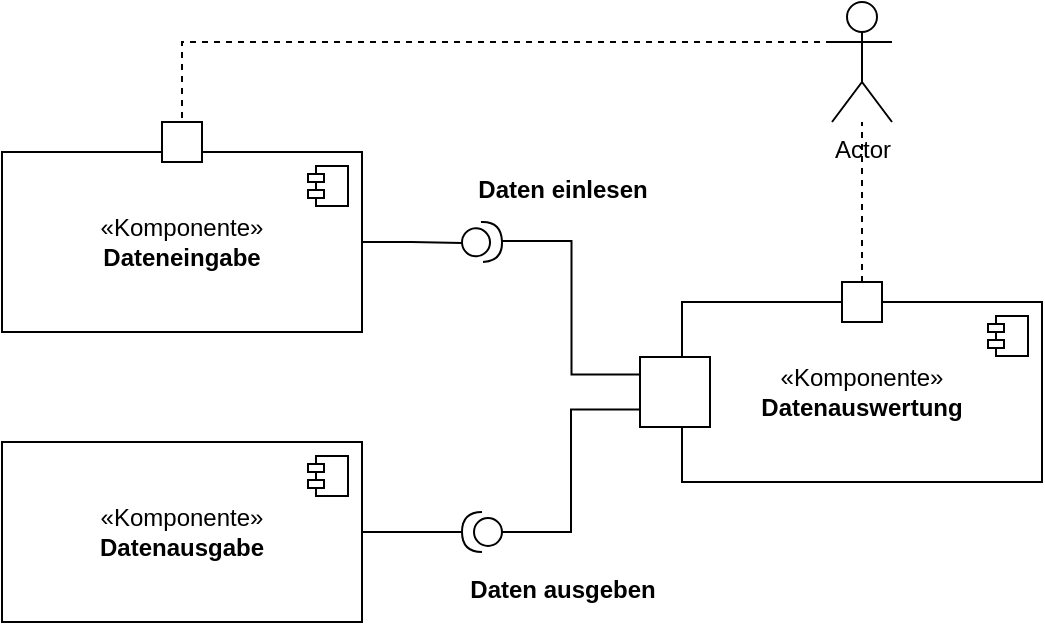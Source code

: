 <mxfile version="24.2.7" type="github">
  <diagram name="Seite-1" id="JZL2gmLyCEUYIIFYZonD">
    <mxGraphModel dx="1252" dy="705" grid="1" gridSize="10" guides="1" tooltips="1" connect="1" arrows="1" fold="1" page="1" pageScale="1" pageWidth="827" pageHeight="1169" math="0" shadow="0">
      <root>
        <mxCell id="0" />
        <mxCell id="1" parent="0" />
        <object label="«Komponente»&lt;br&gt;&lt;b&gt;Dateneingabe&lt;/b&gt;" id="bn_bZVeaxfDnxdk5Uxtt-1">
          <mxCell style="html=1;dropTarget=0;whiteSpace=wrap;" parent="1" vertex="1">
            <mxGeometry x="60" y="175" width="180" height="90" as="geometry" />
          </mxCell>
        </object>
        <mxCell id="bn_bZVeaxfDnxdk5Uxtt-2" value="" style="shape=module;jettyWidth=8;jettyHeight=4;" parent="bn_bZVeaxfDnxdk5Uxtt-1" vertex="1">
          <mxGeometry x="1" width="20" height="20" relative="1" as="geometry">
            <mxPoint x="-27" y="7" as="offset" />
          </mxGeometry>
        </mxCell>
        <object label="«Komponente»&lt;br&gt;&lt;b&gt;Datenausgabe&lt;/b&gt;" id="bn_bZVeaxfDnxdk5Uxtt-3">
          <mxCell style="html=1;dropTarget=0;whiteSpace=wrap;" parent="1" vertex="1">
            <mxGeometry x="60" y="320" width="180" height="90" as="geometry" />
          </mxCell>
        </object>
        <mxCell id="bn_bZVeaxfDnxdk5Uxtt-4" value="" style="shape=module;jettyWidth=8;jettyHeight=4;" parent="bn_bZVeaxfDnxdk5Uxtt-3" vertex="1">
          <mxGeometry x="1" width="20" height="20" relative="1" as="geometry">
            <mxPoint x="-27" y="7" as="offset" />
          </mxGeometry>
        </mxCell>
        <object label="«Komponente»&lt;br&gt;&lt;b&gt;Datenauswertung&lt;/b&gt;" id="bn_bZVeaxfDnxdk5Uxtt-5">
          <mxCell style="html=1;dropTarget=0;whiteSpace=wrap;" parent="1" vertex="1">
            <mxGeometry x="400" y="250" width="180" height="90" as="geometry" />
          </mxCell>
        </object>
        <mxCell id="bn_bZVeaxfDnxdk5Uxtt-6" value="" style="shape=module;jettyWidth=8;jettyHeight=4;" parent="bn_bZVeaxfDnxdk5Uxtt-5" vertex="1">
          <mxGeometry x="1" width="20" height="20" relative="1" as="geometry">
            <mxPoint x="-27" y="7" as="offset" />
          </mxGeometry>
        </mxCell>
        <mxCell id="bn_bZVeaxfDnxdk5Uxtt-7" value="" style="shape=providedRequiredInterface;html=1;verticalLabelPosition=bottom;sketch=0;rotation=-3;" parent="1" vertex="1">
          <mxGeometry x="290" y="210" width="20" height="20" as="geometry" />
        </mxCell>
        <mxCell id="bn_bZVeaxfDnxdk5Uxtt-12" style="edgeStyle=orthogonalEdgeStyle;rounded=0;orthogonalLoop=1;jettySize=auto;html=1;exitX=1;exitY=0.5;exitDx=0;exitDy=0;entryX=0;entryY=0.5;entryDx=0;entryDy=0;entryPerimeter=0;startArrow=none;startFill=0;endArrow=none;endFill=0;" parent="1" source="bn_bZVeaxfDnxdk5Uxtt-1" target="bn_bZVeaxfDnxdk5Uxtt-7" edge="1">
          <mxGeometry relative="1" as="geometry" />
        </mxCell>
        <mxCell id="bn_bZVeaxfDnxdk5Uxtt-13" style="edgeStyle=orthogonalEdgeStyle;rounded=0;orthogonalLoop=1;jettySize=auto;html=1;exitX=1;exitY=0.5;exitDx=0;exitDy=0;exitPerimeter=0;entryX=0;entryY=0.25;entryDx=0;entryDy=0;endArrow=none;endFill=0;" parent="1" source="bn_bZVeaxfDnxdk5Uxtt-7" target="AgbvA6vMzM-KRcMDF32A-4" edge="1">
          <mxGeometry relative="1" as="geometry" />
        </mxCell>
        <mxCell id="bn_bZVeaxfDnxdk5Uxtt-21" style="edgeStyle=orthogonalEdgeStyle;rounded=0;orthogonalLoop=1;jettySize=auto;html=1;exitX=1;exitY=0.5;exitDx=0;exitDy=0;exitPerimeter=0;entryX=1;entryY=0.5;entryDx=0;entryDy=0;endArrow=none;endFill=0;" parent="1" source="bn_bZVeaxfDnxdk5Uxtt-19" target="bn_bZVeaxfDnxdk5Uxtt-3" edge="1">
          <mxGeometry relative="1" as="geometry" />
        </mxCell>
        <mxCell id="bn_bZVeaxfDnxdk5Uxtt-19" value="" style="shape=providedRequiredInterface;html=1;verticalLabelPosition=bottom;sketch=0;rotation=-180;" parent="1" vertex="1">
          <mxGeometry x="290" y="355" width="20" height="20" as="geometry" />
        </mxCell>
        <mxCell id="bn_bZVeaxfDnxdk5Uxtt-20" style="edgeStyle=orthogonalEdgeStyle;rounded=0;orthogonalLoop=1;jettySize=auto;html=1;exitX=0;exitY=0.75;exitDx=0;exitDy=0;entryX=0;entryY=0.5;entryDx=0;entryDy=0;entryPerimeter=0;endArrow=none;endFill=0;" parent="1" source="AgbvA6vMzM-KRcMDF32A-4" target="bn_bZVeaxfDnxdk5Uxtt-19" edge="1">
          <mxGeometry relative="1" as="geometry" />
        </mxCell>
        <mxCell id="bn_bZVeaxfDnxdk5Uxtt-22" value="&lt;font style=&quot;font-size: 12px;&quot;&gt;Daten einlesen&lt;/font&gt;" style="text;strokeColor=none;fillColor=none;html=1;fontSize=24;fontStyle=1;verticalAlign=middle;align=center;" parent="1" vertex="1">
          <mxGeometry x="290" y="170" width="100" height="40" as="geometry" />
        </mxCell>
        <mxCell id="bn_bZVeaxfDnxdk5Uxtt-23" value="&lt;font style=&quot;font-size: 12px;&quot;&gt;Daten ausgeben&lt;/font&gt;" style="text;strokeColor=none;fillColor=none;html=1;fontSize=24;fontStyle=1;verticalAlign=middle;align=center;" parent="1" vertex="1">
          <mxGeometry x="290" y="370" width="100" height="40" as="geometry" />
        </mxCell>
        <mxCell id="AgbvA6vMzM-KRcMDF32A-3" value="" style="whiteSpace=wrap;html=1;aspect=fixed;" vertex="1" parent="1">
          <mxGeometry x="140" y="160" width="20" height="20" as="geometry" />
        </mxCell>
        <mxCell id="AgbvA6vMzM-KRcMDF32A-4" value="" style="whiteSpace=wrap;html=1;aspect=fixed;" vertex="1" parent="1">
          <mxGeometry x="379" y="277.5" width="35" height="35" as="geometry" />
        </mxCell>
        <mxCell id="AgbvA6vMzM-KRcMDF32A-11" style="edgeStyle=orthogonalEdgeStyle;rounded=0;orthogonalLoop=1;jettySize=auto;html=1;exitX=0.5;exitY=0;exitDx=0;exitDy=0;startArrow=none;startFill=0;endArrow=none;endFill=0;dashed=1;" edge="1" parent="1" source="AgbvA6vMzM-KRcMDF32A-5" target="AgbvA6vMzM-KRcMDF32A-6">
          <mxGeometry relative="1" as="geometry" />
        </mxCell>
        <mxCell id="AgbvA6vMzM-KRcMDF32A-5" value="" style="whiteSpace=wrap;html=1;aspect=fixed;" vertex="1" parent="1">
          <mxGeometry x="480" y="240" width="20" height="20" as="geometry" />
        </mxCell>
        <mxCell id="AgbvA6vMzM-KRcMDF32A-9" style="edgeStyle=orthogonalEdgeStyle;rounded=0;orthogonalLoop=1;jettySize=auto;html=1;exitX=0;exitY=0.333;exitDx=0;exitDy=0;exitPerimeter=0;endArrow=none;endFill=0;entryX=0.5;entryY=0;entryDx=0;entryDy=0;dashed=1;" edge="1" parent="1" source="AgbvA6vMzM-KRcMDF32A-6" target="AgbvA6vMzM-KRcMDF32A-3">
          <mxGeometry relative="1" as="geometry">
            <mxPoint x="150" y="120" as="targetPoint" />
          </mxGeometry>
        </mxCell>
        <mxCell id="AgbvA6vMzM-KRcMDF32A-6" value="Actor" style="shape=umlActor;verticalLabelPosition=bottom;verticalAlign=top;html=1;outlineConnect=0;" vertex="1" parent="1">
          <mxGeometry x="475" y="100" width="30" height="60" as="geometry" />
        </mxCell>
      </root>
    </mxGraphModel>
  </diagram>
</mxfile>
